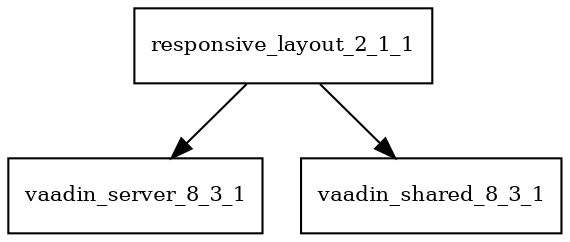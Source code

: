 digraph responsive_layout_2_1_1_dependencies {
  node [shape = box, fontsize=10.0];
  responsive_layout_2_1_1 -> vaadin_server_8_3_1;
  responsive_layout_2_1_1 -> vaadin_shared_8_3_1;
}
